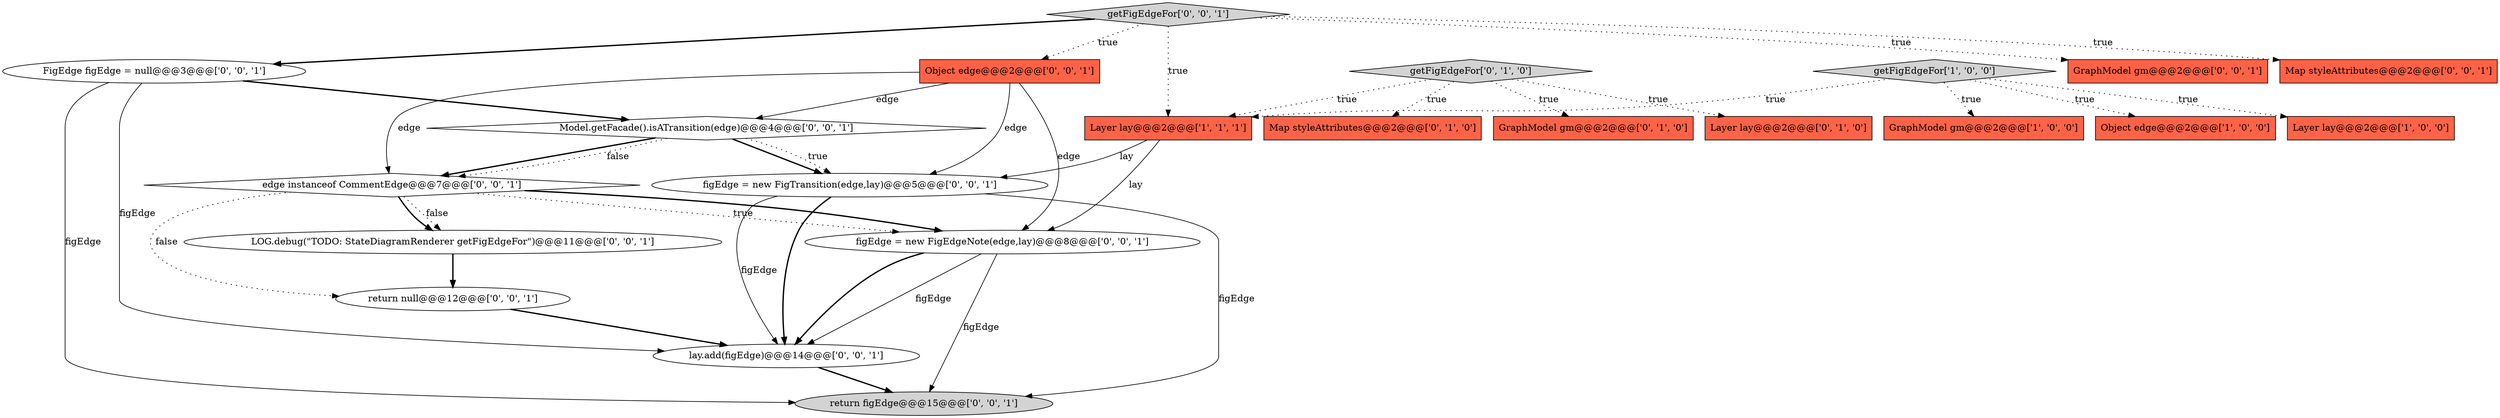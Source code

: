 digraph {
11 [style = filled, label = "edge instanceof CommentEdge@@@7@@@['0', '0', '1']", fillcolor = white, shape = diamond image = "AAA0AAABBB3BBB"];
12 [style = filled, label = "LOG.debug(\"TODO: StateDiagramRenderer getFigEdgeFor\")@@@11@@@['0', '0', '1']", fillcolor = white, shape = ellipse image = "AAA0AAABBB3BBB"];
14 [style = filled, label = "Model.getFacade().isATransition(edge)@@@4@@@['0', '0', '1']", fillcolor = white, shape = diamond image = "AAA0AAABBB3BBB"];
0 [style = filled, label = "GraphModel gm@@@2@@@['1', '0', '0']", fillcolor = tomato, shape = box image = "AAA0AAABBB1BBB"];
8 [style = filled, label = "Layer lay@@@2@@@['0', '1', '0']", fillcolor = tomato, shape = box image = "AAA0AAABBB2BBB"];
10 [style = filled, label = "GraphModel gm@@@2@@@['0', '0', '1']", fillcolor = tomato, shape = box image = "AAA0AAABBB3BBB"];
16 [style = filled, label = "Object edge@@@2@@@['0', '0', '1']", fillcolor = tomato, shape = box image = "AAA0AAABBB3BBB"];
1 [style = filled, label = "Object edge@@@2@@@['1', '0', '0']", fillcolor = tomato, shape = box image = "AAA0AAABBB1BBB"];
13 [style = filled, label = "figEdge = new FigTransition(edge,lay)@@@5@@@['0', '0', '1']", fillcolor = white, shape = ellipse image = "AAA0AAABBB3BBB"];
2 [style = filled, label = "Layer lay@@@2@@@['1', '0', '0']", fillcolor = tomato, shape = box image = "AAA0AAABBB1BBB"];
18 [style = filled, label = "FigEdge figEdge = null@@@3@@@['0', '0', '1']", fillcolor = white, shape = ellipse image = "AAA0AAABBB3BBB"];
19 [style = filled, label = "return null@@@12@@@['0', '0', '1']", fillcolor = white, shape = ellipse image = "AAA0AAABBB3BBB"];
5 [style = filled, label = "Map styleAttributes@@@2@@@['0', '1', '0']", fillcolor = tomato, shape = box image = "AAA0AAABBB2BBB"];
21 [style = filled, label = "return figEdge@@@15@@@['0', '0', '1']", fillcolor = lightgray, shape = ellipse image = "AAA0AAABBB3BBB"];
6 [style = filled, label = "getFigEdgeFor['0', '1', '0']", fillcolor = lightgray, shape = diamond image = "AAA0AAABBB2BBB"];
7 [style = filled, label = "GraphModel gm@@@2@@@['0', '1', '0']", fillcolor = tomato, shape = box image = "AAA0AAABBB2BBB"];
9 [style = filled, label = "Map styleAttributes@@@2@@@['0', '0', '1']", fillcolor = tomato, shape = box image = "AAA0AAABBB3BBB"];
17 [style = filled, label = "lay.add(figEdge)@@@14@@@['0', '0', '1']", fillcolor = white, shape = ellipse image = "AAA0AAABBB3BBB"];
3 [style = filled, label = "getFigEdgeFor['1', '0', '0']", fillcolor = lightgray, shape = diamond image = "AAA0AAABBB1BBB"];
4 [style = filled, label = "Layer lay@@@2@@@['1', '1', '1']", fillcolor = tomato, shape = box image = "AAA0AAABBB1BBB"];
20 [style = filled, label = "figEdge = new FigEdgeNote(edge,lay)@@@8@@@['0', '0', '1']", fillcolor = white, shape = ellipse image = "AAA0AAABBB3BBB"];
15 [style = filled, label = "getFigEdgeFor['0', '0', '1']", fillcolor = lightgray, shape = diamond image = "AAA0AAABBB3BBB"];
18->21 [style = solid, label="figEdge"];
13->21 [style = solid, label="figEdge"];
11->20 [style = bold, label=""];
11->12 [style = bold, label=""];
16->11 [style = solid, label="edge"];
17->21 [style = bold, label=""];
3->1 [style = dotted, label="true"];
6->7 [style = dotted, label="true"];
15->18 [style = bold, label=""];
13->17 [style = bold, label=""];
14->13 [style = bold, label=""];
4->13 [style = solid, label="lay"];
14->11 [style = bold, label=""];
4->20 [style = solid, label="lay"];
18->17 [style = solid, label="figEdge"];
15->4 [style = dotted, label="true"];
15->10 [style = dotted, label="true"];
3->0 [style = dotted, label="true"];
6->5 [style = dotted, label="true"];
6->4 [style = dotted, label="true"];
6->8 [style = dotted, label="true"];
13->17 [style = solid, label="figEdge"];
14->13 [style = dotted, label="true"];
3->4 [style = dotted, label="true"];
19->17 [style = bold, label=""];
3->2 [style = dotted, label="true"];
12->19 [style = bold, label=""];
16->13 [style = solid, label="edge"];
11->20 [style = dotted, label="true"];
11->12 [style = dotted, label="false"];
20->17 [style = bold, label=""];
14->11 [style = dotted, label="false"];
15->16 [style = dotted, label="true"];
15->9 [style = dotted, label="true"];
16->14 [style = solid, label="edge"];
11->19 [style = dotted, label="false"];
18->14 [style = bold, label=""];
20->17 [style = solid, label="figEdge"];
20->21 [style = solid, label="figEdge"];
16->20 [style = solid, label="edge"];
}
